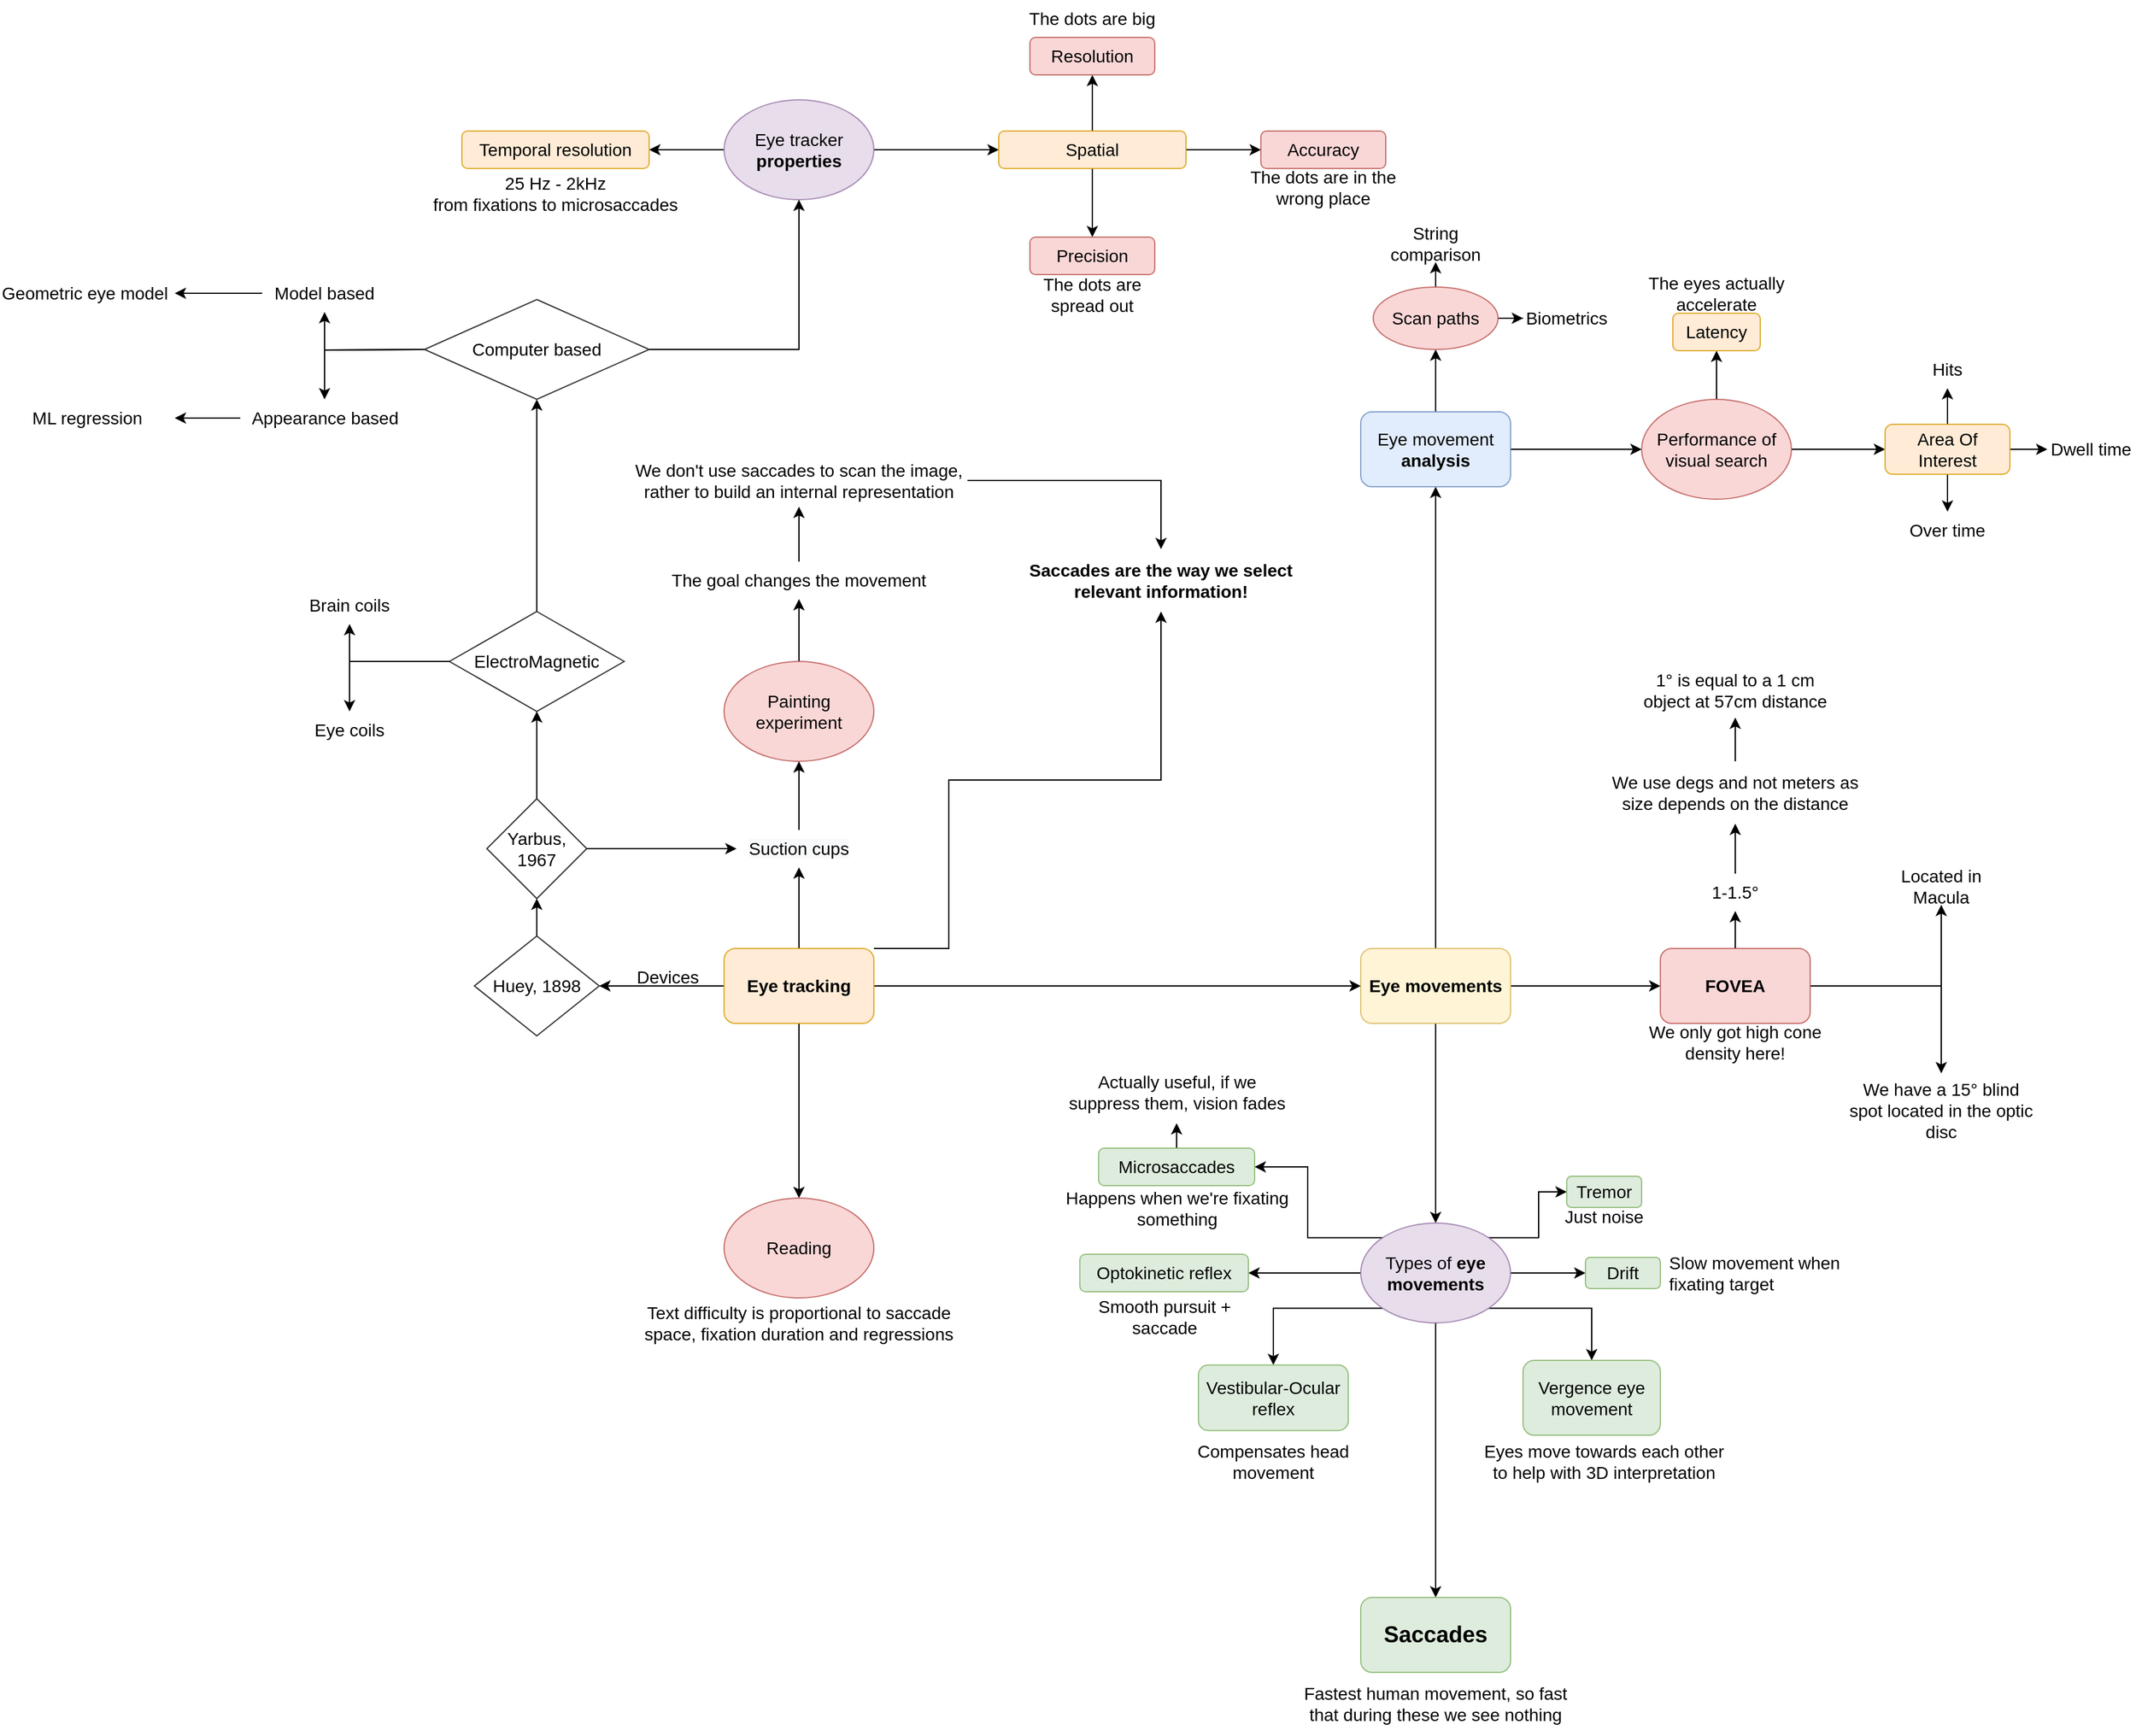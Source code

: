 <mxfile version="15.5.5" type="github">
  <diagram id="zZLbu7beJ-TZo7IKHToy" name="Page-1">
    <mxGraphModel dx="2521" dy="2206" grid="1" gridSize="10" guides="1" tooltips="1" connect="1" arrows="1" fold="1" page="1" pageScale="1" pageWidth="827" pageHeight="1169" math="0" shadow="0">
      <root>
        <mxCell id="0" />
        <mxCell id="1" parent="0" />
        <mxCell id="1Gu3-vo8YblSPkT1b_ZM-3" style="edgeStyle=orthogonalEdgeStyle;rounded=0;orthogonalLoop=1;jettySize=auto;html=1;entryX=0;entryY=0.5;entryDx=0;entryDy=0;fontSize=14;targetPerimeterSpacing=6;" edge="1" parent="1" source="1Gu3-vo8YblSPkT1b_ZM-1" target="1Gu3-vo8YblSPkT1b_ZM-2">
          <mxGeometry relative="1" as="geometry" />
        </mxCell>
        <mxCell id="1Gu3-vo8YblSPkT1b_ZM-7" style="edgeStyle=orthogonalEdgeStyle;rounded=0;orthogonalLoop=1;jettySize=auto;html=1;entryX=0.5;entryY=1;entryDx=0;entryDy=0;fontSize=14;targetPerimeterSpacing=6;" edge="1" parent="1" source="1Gu3-vo8YblSPkT1b_ZM-1" target="1Gu3-vo8YblSPkT1b_ZM-6">
          <mxGeometry relative="1" as="geometry" />
        </mxCell>
        <mxCell id="1Gu3-vo8YblSPkT1b_ZM-15" style="edgeStyle=orthogonalEdgeStyle;rounded=0;orthogonalLoop=1;jettySize=auto;html=1;exitX=1;exitY=0;exitDx=0;exitDy=0;entryX=0.5;entryY=1;entryDx=0;entryDy=0;fontSize=14;targetPerimeterSpacing=6;" edge="1" parent="1" source="1Gu3-vo8YblSPkT1b_ZM-1" target="1Gu3-vo8YblSPkT1b_ZM-13">
          <mxGeometry relative="1" as="geometry">
            <Array as="points">
              <mxPoint x="430" y="300" />
              <mxPoint x="430" y="165" />
              <mxPoint x="600" y="165" />
            </Array>
          </mxGeometry>
        </mxCell>
        <mxCell id="1Gu3-vo8YblSPkT1b_ZM-17" style="edgeStyle=orthogonalEdgeStyle;rounded=0;orthogonalLoop=1;jettySize=auto;html=1;entryX=1;entryY=0.5;entryDx=0;entryDy=0;fontSize=14;targetPerimeterSpacing=6;" edge="1" parent="1" source="1Gu3-vo8YblSPkT1b_ZM-1" target="1Gu3-vo8YblSPkT1b_ZM-16">
          <mxGeometry relative="1" as="geometry" />
        </mxCell>
        <mxCell id="1Gu3-vo8YblSPkT1b_ZM-59" style="edgeStyle=orthogonalEdgeStyle;rounded=0;orthogonalLoop=1;jettySize=auto;html=1;exitX=0.5;exitY=1;exitDx=0;exitDy=0;entryX=0.5;entryY=0;entryDx=0;entryDy=0;fontSize=14;targetPerimeterSpacing=6;" edge="1" parent="1" source="1Gu3-vo8YblSPkT1b_ZM-1" target="1Gu3-vo8YblSPkT1b_ZM-58">
          <mxGeometry relative="1" as="geometry" />
        </mxCell>
        <mxCell id="1Gu3-vo8YblSPkT1b_ZM-1" value="Eye tracking" style="rounded=1;whiteSpace=wrap;html=1;fontSize=14;opacity=80;fontStyle=1;fillColor=#ffe6cc;strokeColor=#d79b00;" vertex="1" parent="1">
          <mxGeometry x="250" y="300" width="120" height="60" as="geometry" />
        </mxCell>
        <mxCell id="1Gu3-vo8YblSPkT1b_ZM-62" style="edgeStyle=orthogonalEdgeStyle;rounded=0;orthogonalLoop=1;jettySize=auto;html=1;entryX=0;entryY=0.5;entryDx=0;entryDy=0;fontSize=14;targetPerimeterSpacing=6;" edge="1" parent="1" source="1Gu3-vo8YblSPkT1b_ZM-2" target="1Gu3-vo8YblSPkT1b_ZM-61">
          <mxGeometry relative="1" as="geometry" />
        </mxCell>
        <mxCell id="1Gu3-vo8YblSPkT1b_ZM-78" style="edgeStyle=orthogonalEdgeStyle;rounded=0;orthogonalLoop=1;jettySize=auto;html=1;exitX=0.5;exitY=1;exitDx=0;exitDy=0;entryX=0.5;entryY=0;entryDx=0;entryDy=0;fontSize=14;targetPerimeterSpacing=6;" edge="1" parent="1" source="1Gu3-vo8YblSPkT1b_ZM-2" target="1Gu3-vo8YblSPkT1b_ZM-77">
          <mxGeometry relative="1" as="geometry" />
        </mxCell>
        <mxCell id="1Gu3-vo8YblSPkT1b_ZM-108" style="edgeStyle=orthogonalEdgeStyle;rounded=0;orthogonalLoop=1;jettySize=auto;html=1;exitX=0.5;exitY=0;exitDx=0;exitDy=0;entryX=0.5;entryY=1;entryDx=0;entryDy=0;fontSize=14;targetPerimeterSpacing=6;" edge="1" parent="1" source="1Gu3-vo8YblSPkT1b_ZM-2" target="1Gu3-vo8YblSPkT1b_ZM-105">
          <mxGeometry relative="1" as="geometry" />
        </mxCell>
        <mxCell id="1Gu3-vo8YblSPkT1b_ZM-2" value="Eye movements" style="rounded=1;whiteSpace=wrap;html=1;fontSize=14;opacity=80;fontStyle=1;fillColor=#fff2cc;strokeColor=#d6b656;" vertex="1" parent="1">
          <mxGeometry x="760" y="300" width="120" height="60" as="geometry" />
        </mxCell>
        <mxCell id="1Gu3-vo8YblSPkT1b_ZM-10" style="edgeStyle=orthogonalEdgeStyle;rounded=0;orthogonalLoop=1;jettySize=auto;html=1;exitX=0.5;exitY=0;exitDx=0;exitDy=0;entryX=0.5;entryY=1;entryDx=0;entryDy=0;fontSize=14;targetPerimeterSpacing=6;" edge="1" parent="1" source="1Gu3-vo8YblSPkT1b_ZM-5" target="1Gu3-vo8YblSPkT1b_ZM-9">
          <mxGeometry relative="1" as="geometry" />
        </mxCell>
        <mxCell id="1Gu3-vo8YblSPkT1b_ZM-5" value="Painting experiment" style="ellipse;whiteSpace=wrap;html=1;fontSize=14;opacity=80;fillColor=#f8cecc;strokeColor=#b85450;" vertex="1" parent="1">
          <mxGeometry x="250" y="70" width="120" height="80" as="geometry" />
        </mxCell>
        <mxCell id="1Gu3-vo8YblSPkT1b_ZM-8" style="edgeStyle=orthogonalEdgeStyle;rounded=0;orthogonalLoop=1;jettySize=auto;html=1;exitX=0.5;exitY=0;exitDx=0;exitDy=0;entryX=0.5;entryY=1;entryDx=0;entryDy=0;fontSize=14;targetPerimeterSpacing=6;" edge="1" parent="1" source="1Gu3-vo8YblSPkT1b_ZM-6" target="1Gu3-vo8YblSPkT1b_ZM-5">
          <mxGeometry relative="1" as="geometry" />
        </mxCell>
        <mxCell id="1Gu3-vo8YblSPkT1b_ZM-6" value="&lt;span style=&quot;color: rgb(0 , 0 , 0) ; font-family: &amp;#34;helvetica&amp;#34; ; font-size: 14px ; font-style: normal ; font-weight: normal ; letter-spacing: normal ; text-align: center ; text-indent: 0px ; text-transform: none ; word-spacing: 0px ; background-color: rgb(248 , 249 , 250) ; text-decoration: none ; display: inline ; float: none&quot;&gt;Suction cups&lt;/span&gt;" style="text;html=1;strokeColor=none;fillColor=none;align=center;verticalAlign=middle;whiteSpace=wrap;rounded=0;fontSize=14;opacity=80;" vertex="1" parent="1">
          <mxGeometry x="260" y="205" width="100" height="30" as="geometry" />
        </mxCell>
        <mxCell id="1Gu3-vo8YblSPkT1b_ZM-11" style="edgeStyle=orthogonalEdgeStyle;rounded=0;orthogonalLoop=1;jettySize=auto;html=1;exitX=0.5;exitY=0;exitDx=0;exitDy=0;fontSize=14;targetPerimeterSpacing=6;" edge="1" parent="1" source="1Gu3-vo8YblSPkT1b_ZM-9" target="1Gu3-vo8YblSPkT1b_ZM-12">
          <mxGeometry relative="1" as="geometry">
            <mxPoint x="310" y="-50" as="targetPoint" />
          </mxGeometry>
        </mxCell>
        <mxCell id="1Gu3-vo8YblSPkT1b_ZM-9" value="The goal changes the movement" style="text;html=1;strokeColor=none;fillColor=none;align=center;verticalAlign=middle;whiteSpace=wrap;rounded=0;fontSize=14;opacity=80;" vertex="1" parent="1">
          <mxGeometry x="200" y="-10" width="220" height="30" as="geometry" />
        </mxCell>
        <mxCell id="1Gu3-vo8YblSPkT1b_ZM-14" style="edgeStyle=orthogonalEdgeStyle;rounded=0;orthogonalLoop=1;jettySize=auto;html=1;entryX=0.5;entryY=0;entryDx=0;entryDy=0;fontSize=14;targetPerimeterSpacing=6;" edge="1" parent="1" source="1Gu3-vo8YblSPkT1b_ZM-12" target="1Gu3-vo8YblSPkT1b_ZM-13">
          <mxGeometry relative="1" as="geometry" />
        </mxCell>
        <mxCell id="1Gu3-vo8YblSPkT1b_ZM-12" value="We don&#39;t use saccades to scan the image, rather to build an internal representation" style="text;html=1;strokeColor=none;fillColor=none;align=center;verticalAlign=middle;whiteSpace=wrap;rounded=0;fontSize=14;opacity=80;" vertex="1" parent="1">
          <mxGeometry x="175" y="-90" width="270" height="30" as="geometry" />
        </mxCell>
        <mxCell id="1Gu3-vo8YblSPkT1b_ZM-13" value="Saccades are the way we select relevant information!" style="text;html=1;strokeColor=none;fillColor=none;align=center;verticalAlign=middle;whiteSpace=wrap;rounded=0;fontSize=14;opacity=80;fontStyle=1" vertex="1" parent="1">
          <mxGeometry x="490" y="-20" width="220" height="50" as="geometry" />
        </mxCell>
        <mxCell id="1Gu3-vo8YblSPkT1b_ZM-20" style="edgeStyle=orthogonalEdgeStyle;rounded=0;orthogonalLoop=1;jettySize=auto;html=1;entryX=0.5;entryY=1;entryDx=0;entryDy=0;fontSize=14;targetPerimeterSpacing=6;" edge="1" parent="1" source="1Gu3-vo8YblSPkT1b_ZM-16" target="1Gu3-vo8YblSPkT1b_ZM-19">
          <mxGeometry relative="1" as="geometry" />
        </mxCell>
        <mxCell id="1Gu3-vo8YblSPkT1b_ZM-16" value="Huey, 1898" style="rhombus;whiteSpace=wrap;html=1;fontSize=14;opacity=80;" vertex="1" parent="1">
          <mxGeometry x="50" y="290" width="100" height="80" as="geometry" />
        </mxCell>
        <mxCell id="1Gu3-vo8YblSPkT1b_ZM-18" value="Devices" style="text;html=1;strokeColor=none;fillColor=none;align=center;verticalAlign=middle;whiteSpace=wrap;rounded=0;fontSize=14;opacity=80;" vertex="1" parent="1">
          <mxGeometry x="175" y="308" width="60" height="30" as="geometry" />
        </mxCell>
        <mxCell id="1Gu3-vo8YblSPkT1b_ZM-23" style="edgeStyle=orthogonalEdgeStyle;rounded=0;orthogonalLoop=1;jettySize=auto;html=1;entryX=0;entryY=0.5;entryDx=0;entryDy=0;fontSize=14;targetPerimeterSpacing=6;" edge="1" parent="1" source="1Gu3-vo8YblSPkT1b_ZM-19" target="1Gu3-vo8YblSPkT1b_ZM-6">
          <mxGeometry relative="1" as="geometry" />
        </mxCell>
        <mxCell id="1Gu3-vo8YblSPkT1b_ZM-25" style="edgeStyle=orthogonalEdgeStyle;rounded=0;orthogonalLoop=1;jettySize=auto;html=1;exitX=0.5;exitY=0;exitDx=0;exitDy=0;entryX=0.5;entryY=1;entryDx=0;entryDy=0;fontSize=14;targetPerimeterSpacing=6;" edge="1" parent="1" source="1Gu3-vo8YblSPkT1b_ZM-19" target="1Gu3-vo8YblSPkT1b_ZM-24">
          <mxGeometry relative="1" as="geometry" />
        </mxCell>
        <mxCell id="1Gu3-vo8YblSPkT1b_ZM-19" value="Yarbus, 1967" style="rhombus;whiteSpace=wrap;html=1;fontSize=14;opacity=80;" vertex="1" parent="1">
          <mxGeometry x="60" y="180" width="80" height="80" as="geometry" />
        </mxCell>
        <mxCell id="1Gu3-vo8YblSPkT1b_ZM-28" style="edgeStyle=orthogonalEdgeStyle;rounded=0;orthogonalLoop=1;jettySize=auto;html=1;exitX=0;exitY=0.5;exitDx=0;exitDy=0;entryX=0.5;entryY=1;entryDx=0;entryDy=0;fontSize=14;targetPerimeterSpacing=6;" edge="1" parent="1" source="1Gu3-vo8YblSPkT1b_ZM-24" target="1Gu3-vo8YblSPkT1b_ZM-27">
          <mxGeometry relative="1" as="geometry" />
        </mxCell>
        <mxCell id="1Gu3-vo8YblSPkT1b_ZM-29" style="edgeStyle=orthogonalEdgeStyle;rounded=0;orthogonalLoop=1;jettySize=auto;html=1;exitX=0;exitY=0.5;exitDx=0;exitDy=0;entryX=0.5;entryY=0;entryDx=0;entryDy=0;fontSize=14;targetPerimeterSpacing=6;" edge="1" parent="1" source="1Gu3-vo8YblSPkT1b_ZM-24" target="1Gu3-vo8YblSPkT1b_ZM-26">
          <mxGeometry relative="1" as="geometry" />
        </mxCell>
        <mxCell id="1Gu3-vo8YblSPkT1b_ZM-31" style="edgeStyle=orthogonalEdgeStyle;rounded=0;orthogonalLoop=1;jettySize=auto;html=1;exitX=0.5;exitY=0;exitDx=0;exitDy=0;entryX=0.5;entryY=1;entryDx=0;entryDy=0;fontSize=14;targetPerimeterSpacing=6;" edge="1" parent="1" source="1Gu3-vo8YblSPkT1b_ZM-24" target="1Gu3-vo8YblSPkT1b_ZM-30">
          <mxGeometry relative="1" as="geometry" />
        </mxCell>
        <mxCell id="1Gu3-vo8YblSPkT1b_ZM-24" value="ElectroMagnetic" style="rhombus;whiteSpace=wrap;html=1;fontSize=14;opacity=80;" vertex="1" parent="1">
          <mxGeometry x="30" y="30" width="140" height="80" as="geometry" />
        </mxCell>
        <mxCell id="1Gu3-vo8YblSPkT1b_ZM-26" value="Eye coils" style="text;html=1;strokeColor=none;fillColor=none;align=center;verticalAlign=middle;whiteSpace=wrap;rounded=0;fontSize=14;opacity=80;" vertex="1" parent="1">
          <mxGeometry x="-80" y="110" width="60" height="30" as="geometry" />
        </mxCell>
        <mxCell id="1Gu3-vo8YblSPkT1b_ZM-27" value="Brain coils" style="text;html=1;strokeColor=none;fillColor=none;align=center;verticalAlign=middle;whiteSpace=wrap;rounded=0;fontSize=14;opacity=80;" vertex="1" parent="1">
          <mxGeometry x="-100" y="10" width="100" height="30" as="geometry" />
        </mxCell>
        <mxCell id="1Gu3-vo8YblSPkT1b_ZM-41" style="edgeStyle=orthogonalEdgeStyle;rounded=0;orthogonalLoop=1;jettySize=auto;html=1;entryX=0.5;entryY=1;entryDx=0;entryDy=0;fontSize=14;targetPerimeterSpacing=6;" edge="1" parent="1" source="1Gu3-vo8YblSPkT1b_ZM-30" target="1Gu3-vo8YblSPkT1b_ZM-40">
          <mxGeometry relative="1" as="geometry" />
        </mxCell>
        <mxCell id="1Gu3-vo8YblSPkT1b_ZM-30" value="Computer based" style="rhombus;whiteSpace=wrap;html=1;fontSize=14;opacity=80;" vertex="1" parent="1">
          <mxGeometry x="10" y="-220" width="180" height="80" as="geometry" />
        </mxCell>
        <mxCell id="1Gu3-vo8YblSPkT1b_ZM-32" style="edgeStyle=orthogonalEdgeStyle;rounded=0;orthogonalLoop=1;jettySize=auto;html=1;exitX=0;exitY=0.5;exitDx=0;exitDy=0;entryX=0.5;entryY=1;entryDx=0;entryDy=0;fontSize=14;targetPerimeterSpacing=6;" edge="1" parent="1" target="1Gu3-vo8YblSPkT1b_ZM-35">
          <mxGeometry relative="1" as="geometry">
            <mxPoint x="10" y="-180" as="sourcePoint" />
          </mxGeometry>
        </mxCell>
        <mxCell id="1Gu3-vo8YblSPkT1b_ZM-33" style="edgeStyle=orthogonalEdgeStyle;rounded=0;orthogonalLoop=1;jettySize=auto;html=1;exitX=0;exitY=0.5;exitDx=0;exitDy=0;entryX=0.5;entryY=0;entryDx=0;entryDy=0;fontSize=14;targetPerimeterSpacing=6;" edge="1" parent="1" target="1Gu3-vo8YblSPkT1b_ZM-34">
          <mxGeometry relative="1" as="geometry">
            <mxPoint x="10" y="-180" as="sourcePoint" />
          </mxGeometry>
        </mxCell>
        <mxCell id="1Gu3-vo8YblSPkT1b_ZM-37" style="edgeStyle=orthogonalEdgeStyle;rounded=0;orthogonalLoop=1;jettySize=auto;html=1;entryX=1;entryY=0.5;entryDx=0;entryDy=0;fontSize=14;targetPerimeterSpacing=6;" edge="1" parent="1" source="1Gu3-vo8YblSPkT1b_ZM-34" target="1Gu3-vo8YblSPkT1b_ZM-36">
          <mxGeometry relative="1" as="geometry" />
        </mxCell>
        <mxCell id="1Gu3-vo8YblSPkT1b_ZM-34" value="Appearance based" style="text;html=1;strokeColor=none;fillColor=none;align=center;verticalAlign=middle;whiteSpace=wrap;rounded=0;fontSize=14;opacity=80;" vertex="1" parent="1">
          <mxGeometry x="-137.5" y="-140" width="135" height="30" as="geometry" />
        </mxCell>
        <mxCell id="1Gu3-vo8YblSPkT1b_ZM-39" style="edgeStyle=orthogonalEdgeStyle;rounded=0;orthogonalLoop=1;jettySize=auto;html=1;exitX=0;exitY=0.5;exitDx=0;exitDy=0;entryX=1;entryY=0.5;entryDx=0;entryDy=0;fontSize=14;targetPerimeterSpacing=6;" edge="1" parent="1" source="1Gu3-vo8YblSPkT1b_ZM-35" target="1Gu3-vo8YblSPkT1b_ZM-38">
          <mxGeometry relative="1" as="geometry" />
        </mxCell>
        <mxCell id="1Gu3-vo8YblSPkT1b_ZM-35" value="Model based" style="text;html=1;strokeColor=none;fillColor=none;align=center;verticalAlign=middle;whiteSpace=wrap;rounded=0;fontSize=14;opacity=80;" vertex="1" parent="1">
          <mxGeometry x="-120" y="-240" width="100" height="30" as="geometry" />
        </mxCell>
        <mxCell id="1Gu3-vo8YblSPkT1b_ZM-36" value="ML regression" style="text;html=1;strokeColor=none;fillColor=none;align=center;verticalAlign=middle;whiteSpace=wrap;rounded=0;fontSize=14;opacity=80;" vertex="1" parent="1">
          <mxGeometry x="-330" y="-140" width="140" height="30" as="geometry" />
        </mxCell>
        <mxCell id="1Gu3-vo8YblSPkT1b_ZM-38" value="Geometric eye model&amp;nbsp;" style="text;html=1;strokeColor=none;fillColor=none;align=center;verticalAlign=middle;whiteSpace=wrap;rounded=0;fontSize=14;opacity=80;" vertex="1" parent="1">
          <mxGeometry x="-330" y="-240" width="140" height="30" as="geometry" />
        </mxCell>
        <mxCell id="1Gu3-vo8YblSPkT1b_ZM-45" style="edgeStyle=orthogonalEdgeStyle;rounded=0;orthogonalLoop=1;jettySize=auto;html=1;exitX=0;exitY=0.5;exitDx=0;exitDy=0;entryX=1;entryY=0.5;entryDx=0;entryDy=0;fontSize=14;targetPerimeterSpacing=6;" edge="1" parent="1" source="1Gu3-vo8YblSPkT1b_ZM-40" target="1Gu3-vo8YblSPkT1b_ZM-43">
          <mxGeometry relative="1" as="geometry" />
        </mxCell>
        <mxCell id="1Gu3-vo8YblSPkT1b_ZM-46" style="edgeStyle=orthogonalEdgeStyle;rounded=0;orthogonalLoop=1;jettySize=auto;html=1;entryX=0;entryY=0.5;entryDx=0;entryDy=0;fontSize=14;targetPerimeterSpacing=6;" edge="1" parent="1" source="1Gu3-vo8YblSPkT1b_ZM-40" target="1Gu3-vo8YblSPkT1b_ZM-44">
          <mxGeometry relative="1" as="geometry" />
        </mxCell>
        <mxCell id="1Gu3-vo8YblSPkT1b_ZM-40" value="Eye tracker &lt;b&gt;properties&lt;/b&gt;" style="ellipse;whiteSpace=wrap;html=1;fontSize=14;opacity=80;fillColor=#e1d5e7;strokeColor=#9673a6;" vertex="1" parent="1">
          <mxGeometry x="250" y="-380" width="120" height="80" as="geometry" />
        </mxCell>
        <mxCell id="1Gu3-vo8YblSPkT1b_ZM-43" value="Temporal resolution" style="rounded=1;whiteSpace=wrap;html=1;fontSize=14;opacity=80;fillColor=#ffe6cc;strokeColor=#d79b00;" vertex="1" parent="1">
          <mxGeometry x="40" y="-355" width="150" height="30" as="geometry" />
        </mxCell>
        <mxCell id="1Gu3-vo8YblSPkT1b_ZM-50" style="edgeStyle=orthogonalEdgeStyle;rounded=0;orthogonalLoop=1;jettySize=auto;html=1;entryX=0.5;entryY=0;entryDx=0;entryDy=0;fontSize=14;targetPerimeterSpacing=6;" edge="1" parent="1" source="1Gu3-vo8YblSPkT1b_ZM-44" target="1Gu3-vo8YblSPkT1b_ZM-49">
          <mxGeometry relative="1" as="geometry" />
        </mxCell>
        <mxCell id="1Gu3-vo8YblSPkT1b_ZM-51" style="edgeStyle=orthogonalEdgeStyle;rounded=0;orthogonalLoop=1;jettySize=auto;html=1;entryX=0.5;entryY=1;entryDx=0;entryDy=0;fontSize=14;targetPerimeterSpacing=6;" edge="1" parent="1" source="1Gu3-vo8YblSPkT1b_ZM-44" target="1Gu3-vo8YblSPkT1b_ZM-47">
          <mxGeometry relative="1" as="geometry" />
        </mxCell>
        <mxCell id="1Gu3-vo8YblSPkT1b_ZM-52" style="edgeStyle=orthogonalEdgeStyle;rounded=0;orthogonalLoop=1;jettySize=auto;html=1;entryX=0;entryY=0.5;entryDx=0;entryDy=0;fontSize=14;targetPerimeterSpacing=6;" edge="1" parent="1" source="1Gu3-vo8YblSPkT1b_ZM-44" target="1Gu3-vo8YblSPkT1b_ZM-48">
          <mxGeometry relative="1" as="geometry" />
        </mxCell>
        <mxCell id="1Gu3-vo8YblSPkT1b_ZM-44" value="Spatial" style="rounded=1;whiteSpace=wrap;html=1;fontSize=14;opacity=80;fillColor=#ffe6cc;strokeColor=#d79b00;" vertex="1" parent="1">
          <mxGeometry x="470" y="-355" width="150" height="30" as="geometry" />
        </mxCell>
        <mxCell id="1Gu3-vo8YblSPkT1b_ZM-47" value="Resolution" style="rounded=1;whiteSpace=wrap;html=1;fontSize=14;opacity=80;fillColor=#f8cecc;strokeColor=#b85450;" vertex="1" parent="1">
          <mxGeometry x="495" y="-430" width="100" height="30" as="geometry" />
        </mxCell>
        <mxCell id="1Gu3-vo8YblSPkT1b_ZM-48" value="Accuracy" style="rounded=1;whiteSpace=wrap;html=1;fontSize=14;opacity=80;fillColor=#f8cecc;strokeColor=#b85450;" vertex="1" parent="1">
          <mxGeometry x="680" y="-355" width="100" height="30" as="geometry" />
        </mxCell>
        <mxCell id="1Gu3-vo8YblSPkT1b_ZM-49" value="Precision" style="rounded=1;whiteSpace=wrap;html=1;fontSize=14;opacity=80;fillColor=#f8cecc;strokeColor=#b85450;" vertex="1" parent="1">
          <mxGeometry x="495" y="-270" width="100" height="30" as="geometry" />
        </mxCell>
        <mxCell id="1Gu3-vo8YblSPkT1b_ZM-53" value="25 Hz - 2kHz&lt;br&gt;from fixations to microsaccades" style="text;html=1;strokeColor=none;fillColor=none;align=center;verticalAlign=middle;whiteSpace=wrap;rounded=0;fontSize=14;opacity=80;" vertex="1" parent="1">
          <mxGeometry x="15" y="-320" width="200" height="30" as="geometry" />
        </mxCell>
        <mxCell id="1Gu3-vo8YblSPkT1b_ZM-54" value="The dots are big" style="text;html=1;strokeColor=none;fillColor=none;align=center;verticalAlign=middle;whiteSpace=wrap;rounded=0;fontSize=14;opacity=80;" vertex="1" parent="1">
          <mxGeometry x="485" y="-460" width="120" height="30" as="geometry" />
        </mxCell>
        <mxCell id="1Gu3-vo8YblSPkT1b_ZM-55" value="The dots are in the wrong place" style="text;html=1;strokeColor=none;fillColor=none;align=center;verticalAlign=middle;whiteSpace=wrap;rounded=0;fontSize=14;opacity=80;" vertex="1" parent="1">
          <mxGeometry x="670" y="-325" width="120" height="30" as="geometry" />
        </mxCell>
        <mxCell id="1Gu3-vo8YblSPkT1b_ZM-56" value="The dots are spread out" style="text;html=1;strokeColor=none;fillColor=none;align=center;verticalAlign=middle;whiteSpace=wrap;rounded=0;fontSize=14;opacity=80;" vertex="1" parent="1">
          <mxGeometry x="485" y="-239" width="120" height="30" as="geometry" />
        </mxCell>
        <mxCell id="1Gu3-vo8YblSPkT1b_ZM-58" value="Reading" style="ellipse;whiteSpace=wrap;html=1;fontSize=14;opacity=80;fillColor=#f8cecc;strokeColor=#b85450;" vertex="1" parent="1">
          <mxGeometry x="250" y="500" width="120" height="80" as="geometry" />
        </mxCell>
        <mxCell id="1Gu3-vo8YblSPkT1b_ZM-60" value="Text difficulty is proportional to saccade space, fixation duration and regressions" style="text;html=1;strokeColor=none;fillColor=none;align=center;verticalAlign=middle;whiteSpace=wrap;rounded=0;fontSize=14;opacity=80;" vertex="1" parent="1">
          <mxGeometry x="180" y="580" width="260" height="40" as="geometry" />
        </mxCell>
        <mxCell id="1Gu3-vo8YblSPkT1b_ZM-73" style="edgeStyle=orthogonalEdgeStyle;rounded=0;orthogonalLoop=1;jettySize=auto;html=1;exitX=1;exitY=0.5;exitDx=0;exitDy=0;entryX=0.5;entryY=1;entryDx=0;entryDy=0;fontSize=14;targetPerimeterSpacing=6;" edge="1" parent="1" source="1Gu3-vo8YblSPkT1b_ZM-61" target="1Gu3-vo8YblSPkT1b_ZM-64">
          <mxGeometry relative="1" as="geometry" />
        </mxCell>
        <mxCell id="1Gu3-vo8YblSPkT1b_ZM-74" style="edgeStyle=orthogonalEdgeStyle;rounded=0;orthogonalLoop=1;jettySize=auto;html=1;exitX=0.5;exitY=0;exitDx=0;exitDy=0;entryX=0.5;entryY=1;entryDx=0;entryDy=0;fontSize=14;targetPerimeterSpacing=6;" edge="1" parent="1" source="1Gu3-vo8YblSPkT1b_ZM-61" target="1Gu3-vo8YblSPkT1b_ZM-67">
          <mxGeometry relative="1" as="geometry" />
        </mxCell>
        <mxCell id="1Gu3-vo8YblSPkT1b_ZM-76" style="edgeStyle=orthogonalEdgeStyle;rounded=0;orthogonalLoop=1;jettySize=auto;html=1;entryX=0.5;entryY=0;entryDx=0;entryDy=0;fontSize=14;targetPerimeterSpacing=6;" edge="1" parent="1" source="1Gu3-vo8YblSPkT1b_ZM-61" target="1Gu3-vo8YblSPkT1b_ZM-75">
          <mxGeometry relative="1" as="geometry" />
        </mxCell>
        <mxCell id="1Gu3-vo8YblSPkT1b_ZM-61" value="&lt;b&gt;FOVEA&lt;/b&gt;" style="rounded=1;whiteSpace=wrap;html=1;fontSize=14;opacity=80;fillColor=#f8cecc;strokeColor=#b85450;" vertex="1" parent="1">
          <mxGeometry x="1000" y="300" width="120" height="60" as="geometry" />
        </mxCell>
        <mxCell id="1Gu3-vo8YblSPkT1b_ZM-63" value="We only got high cone density here!" style="text;html=1;strokeColor=none;fillColor=none;align=center;verticalAlign=middle;whiteSpace=wrap;rounded=0;fontSize=14;opacity=80;" vertex="1" parent="1">
          <mxGeometry x="985" y="360" width="150" height="30" as="geometry" />
        </mxCell>
        <mxCell id="1Gu3-vo8YblSPkT1b_ZM-64" value="Located in Macula" style="text;html=1;strokeColor=none;fillColor=none;align=center;verticalAlign=middle;whiteSpace=wrap;rounded=0;fontSize=14;opacity=80;" vertex="1" parent="1">
          <mxGeometry x="1180" y="235" width="90" height="30" as="geometry" />
        </mxCell>
        <mxCell id="1Gu3-vo8YblSPkT1b_ZM-70" style="edgeStyle=orthogonalEdgeStyle;rounded=0;orthogonalLoop=1;jettySize=auto;html=1;entryX=0.5;entryY=1;entryDx=0;entryDy=0;fontSize=14;targetPerimeterSpacing=6;" edge="1" parent="1" source="1Gu3-vo8YblSPkT1b_ZM-67" target="1Gu3-vo8YblSPkT1b_ZM-68">
          <mxGeometry relative="1" as="geometry" />
        </mxCell>
        <mxCell id="1Gu3-vo8YblSPkT1b_ZM-67" value="1-1.5°" style="text;html=1;strokeColor=none;fillColor=none;align=center;verticalAlign=middle;whiteSpace=wrap;rounded=0;fontSize=14;opacity=80;" vertex="1" parent="1">
          <mxGeometry x="1030" y="240" width="60" height="30" as="geometry" />
        </mxCell>
        <mxCell id="1Gu3-vo8YblSPkT1b_ZM-72" style="edgeStyle=orthogonalEdgeStyle;rounded=0;orthogonalLoop=1;jettySize=auto;html=1;entryX=0.5;entryY=1;entryDx=0;entryDy=0;fontSize=14;targetPerimeterSpacing=6;" edge="1" parent="1" source="1Gu3-vo8YblSPkT1b_ZM-68" target="1Gu3-vo8YblSPkT1b_ZM-71">
          <mxGeometry relative="1" as="geometry" />
        </mxCell>
        <mxCell id="1Gu3-vo8YblSPkT1b_ZM-68" value="We use degs and not meters as size depends on the distance" style="text;html=1;strokeColor=none;fillColor=none;align=center;verticalAlign=middle;whiteSpace=wrap;rounded=0;fontSize=14;opacity=80;" vertex="1" parent="1">
          <mxGeometry x="950" y="150" width="220" height="50" as="geometry" />
        </mxCell>
        <mxCell id="1Gu3-vo8YblSPkT1b_ZM-71" value="1° is equal to a 1 cm object at 57cm distance" style="text;html=1;strokeColor=none;fillColor=none;align=center;verticalAlign=middle;whiteSpace=wrap;rounded=0;fontSize=14;opacity=80;" vertex="1" parent="1">
          <mxGeometry x="980" y="70" width="160" height="45" as="geometry" />
        </mxCell>
        <mxCell id="1Gu3-vo8YblSPkT1b_ZM-75" value="We have a 15° blind spot located in the optic disc" style="text;html=1;strokeColor=none;fillColor=none;align=center;verticalAlign=middle;whiteSpace=wrap;rounded=0;fontSize=14;opacity=80;" vertex="1" parent="1">
          <mxGeometry x="1150" y="400" width="150" height="60" as="geometry" />
        </mxCell>
        <mxCell id="1Gu3-vo8YblSPkT1b_ZM-86" style="edgeStyle=orthogonalEdgeStyle;rounded=0;orthogonalLoop=1;jettySize=auto;html=1;exitX=0;exitY=0;exitDx=0;exitDy=0;entryX=1;entryY=0.5;entryDx=0;entryDy=0;fontSize=14;targetPerimeterSpacing=6;" edge="1" parent="1" source="1Gu3-vo8YblSPkT1b_ZM-77" target="1Gu3-vo8YblSPkT1b_ZM-85">
          <mxGeometry relative="1" as="geometry" />
        </mxCell>
        <mxCell id="1Gu3-vo8YblSPkT1b_ZM-87" style="edgeStyle=orthogonalEdgeStyle;rounded=0;orthogonalLoop=1;jettySize=auto;html=1;exitX=0;exitY=0.5;exitDx=0;exitDy=0;entryX=1;entryY=0.5;entryDx=0;entryDy=0;fontSize=14;targetPerimeterSpacing=6;" edge="1" parent="1" source="1Gu3-vo8YblSPkT1b_ZM-77" target="1Gu3-vo8YblSPkT1b_ZM-84">
          <mxGeometry relative="1" as="geometry" />
        </mxCell>
        <mxCell id="1Gu3-vo8YblSPkT1b_ZM-89" style="edgeStyle=orthogonalEdgeStyle;rounded=0;orthogonalLoop=1;jettySize=auto;html=1;exitX=0;exitY=1;exitDx=0;exitDy=0;entryX=0.5;entryY=0;entryDx=0;entryDy=0;fontSize=14;targetPerimeterSpacing=6;" edge="1" parent="1" source="1Gu3-vo8YblSPkT1b_ZM-77" target="1Gu3-vo8YblSPkT1b_ZM-83">
          <mxGeometry relative="1" as="geometry" />
        </mxCell>
        <mxCell id="1Gu3-vo8YblSPkT1b_ZM-90" style="edgeStyle=orthogonalEdgeStyle;rounded=0;orthogonalLoop=1;jettySize=auto;html=1;exitX=1;exitY=1;exitDx=0;exitDy=0;entryX=0.5;entryY=0;entryDx=0;entryDy=0;fontSize=14;targetPerimeterSpacing=6;" edge="1" parent="1" source="1Gu3-vo8YblSPkT1b_ZM-77" target="1Gu3-vo8YblSPkT1b_ZM-82">
          <mxGeometry relative="1" as="geometry" />
        </mxCell>
        <mxCell id="1Gu3-vo8YblSPkT1b_ZM-91" style="edgeStyle=orthogonalEdgeStyle;rounded=0;orthogonalLoop=1;jettySize=auto;html=1;exitX=1;exitY=0.5;exitDx=0;exitDy=0;entryX=0;entryY=0.5;entryDx=0;entryDy=0;fontSize=14;targetPerimeterSpacing=6;" edge="1" parent="1" source="1Gu3-vo8YblSPkT1b_ZM-77" target="1Gu3-vo8YblSPkT1b_ZM-81">
          <mxGeometry relative="1" as="geometry" />
        </mxCell>
        <mxCell id="1Gu3-vo8YblSPkT1b_ZM-92" style="edgeStyle=orthogonalEdgeStyle;rounded=0;orthogonalLoop=1;jettySize=auto;html=1;exitX=1;exitY=0;exitDx=0;exitDy=0;entryX=0;entryY=0.5;entryDx=0;entryDy=0;fontSize=14;targetPerimeterSpacing=6;" edge="1" parent="1" source="1Gu3-vo8YblSPkT1b_ZM-77" target="1Gu3-vo8YblSPkT1b_ZM-80">
          <mxGeometry relative="1" as="geometry" />
        </mxCell>
        <mxCell id="1Gu3-vo8YblSPkT1b_ZM-102" style="edgeStyle=orthogonalEdgeStyle;rounded=0;orthogonalLoop=1;jettySize=auto;html=1;exitX=0.5;exitY=1;exitDx=0;exitDy=0;entryX=0.5;entryY=0;entryDx=0;entryDy=0;fontSize=14;targetPerimeterSpacing=6;" edge="1" parent="1" source="1Gu3-vo8YblSPkT1b_ZM-77" target="1Gu3-vo8YblSPkT1b_ZM-103">
          <mxGeometry relative="1" as="geometry">
            <mxPoint x="820" y="860" as="targetPoint" />
          </mxGeometry>
        </mxCell>
        <mxCell id="1Gu3-vo8YblSPkT1b_ZM-77" value="Types of&lt;b&gt; eye movements&lt;/b&gt;" style="ellipse;whiteSpace=wrap;html=1;fontSize=14;opacity=80;fillColor=#e1d5e7;strokeColor=#9673a6;" vertex="1" parent="1">
          <mxGeometry x="760" y="520" width="120" height="80" as="geometry" />
        </mxCell>
        <mxCell id="1Gu3-vo8YblSPkT1b_ZM-80" value="Tremor" style="rounded=1;whiteSpace=wrap;html=1;fontSize=14;opacity=80;fillColor=#d5e8d4;strokeColor=#82b366;" vertex="1" parent="1">
          <mxGeometry x="925" y="482.5" width="60" height="25" as="geometry" />
        </mxCell>
        <mxCell id="1Gu3-vo8YblSPkT1b_ZM-81" value="Drift" style="rounded=1;whiteSpace=wrap;html=1;fontSize=14;opacity=80;fillColor=#d5e8d4;strokeColor=#82b366;" vertex="1" parent="1">
          <mxGeometry x="940" y="547.5" width="60" height="25" as="geometry" />
        </mxCell>
        <mxCell id="1Gu3-vo8YblSPkT1b_ZM-82" value="Vergence eye movement" style="rounded=1;whiteSpace=wrap;html=1;fontSize=14;opacity=80;fillColor=#d5e8d4;strokeColor=#82b366;" vertex="1" parent="1">
          <mxGeometry x="890" y="630" width="110" height="60" as="geometry" />
        </mxCell>
        <mxCell id="1Gu3-vo8YblSPkT1b_ZM-83" value="Vestibular-Ocular reflex" style="rounded=1;whiteSpace=wrap;html=1;fontSize=14;opacity=80;fillColor=#d5e8d4;strokeColor=#82b366;" vertex="1" parent="1">
          <mxGeometry x="630" y="633.75" width="120" height="52.5" as="geometry" />
        </mxCell>
        <mxCell id="1Gu3-vo8YblSPkT1b_ZM-84" value="Optokinetic reflex" style="rounded=1;whiteSpace=wrap;html=1;fontSize=14;opacity=80;fillColor=#d5e8d4;strokeColor=#82b366;" vertex="1" parent="1">
          <mxGeometry x="535" y="545" width="135" height="30" as="geometry" />
        </mxCell>
        <mxCell id="1Gu3-vo8YblSPkT1b_ZM-100" style="edgeStyle=orthogonalEdgeStyle;rounded=0;orthogonalLoop=1;jettySize=auto;html=1;exitX=0.5;exitY=0;exitDx=0;exitDy=0;entryX=0.5;entryY=1;entryDx=0;entryDy=0;fontSize=14;targetPerimeterSpacing=6;" edge="1" parent="1" source="1Gu3-vo8YblSPkT1b_ZM-85" target="1Gu3-vo8YblSPkT1b_ZM-99">
          <mxGeometry relative="1" as="geometry" />
        </mxCell>
        <mxCell id="1Gu3-vo8YblSPkT1b_ZM-85" value="Microsaccades" style="rounded=1;whiteSpace=wrap;html=1;fontSize=14;opacity=80;fillColor=#d5e8d4;strokeColor=#82b366;" vertex="1" parent="1">
          <mxGeometry x="550" y="460" width="125" height="30" as="geometry" />
        </mxCell>
        <mxCell id="1Gu3-vo8YblSPkT1b_ZM-93" value="Just noise" style="text;html=1;strokeColor=none;fillColor=none;align=center;verticalAlign=middle;whiteSpace=wrap;rounded=0;fontSize=14;opacity=80;" vertex="1" parent="1">
          <mxGeometry x="905" y="500" width="100" height="30" as="geometry" />
        </mxCell>
        <mxCell id="1Gu3-vo8YblSPkT1b_ZM-94" value="Slow movement when fixating target" style="text;html=1;strokeColor=none;fillColor=none;align=left;verticalAlign=middle;whiteSpace=wrap;rounded=0;fontSize=14;opacity=80;" vertex="1" parent="1">
          <mxGeometry x="1005" y="520" width="140" height="80" as="geometry" />
        </mxCell>
        <mxCell id="1Gu3-vo8YblSPkT1b_ZM-95" value="Eyes move towards each other to help with 3D interpretation" style="text;html=1;strokeColor=none;fillColor=none;align=center;verticalAlign=middle;whiteSpace=wrap;rounded=0;fontSize=14;opacity=80;" vertex="1" parent="1">
          <mxGeometry x="855" y="686.25" width="200" height="50" as="geometry" />
        </mxCell>
        <mxCell id="1Gu3-vo8YblSPkT1b_ZM-96" value="Compensates head movement" style="text;html=1;strokeColor=none;fillColor=none;align=center;verticalAlign=middle;whiteSpace=wrap;rounded=0;fontSize=14;opacity=80;" vertex="1" parent="1">
          <mxGeometry x="610" y="686.25" width="160" height="50" as="geometry" />
        </mxCell>
        <mxCell id="1Gu3-vo8YblSPkT1b_ZM-97" value="Smooth pursuit + saccade" style="text;html=1;strokeColor=none;fillColor=none;align=center;verticalAlign=middle;whiteSpace=wrap;rounded=0;fontSize=14;opacity=80;" vertex="1" parent="1">
          <mxGeometry x="542.5" y="580" width="120" height="30" as="geometry" />
        </mxCell>
        <mxCell id="1Gu3-vo8YblSPkT1b_ZM-98" value="Happens when we&#39;re fixating something" style="text;html=1;strokeColor=none;fillColor=none;align=center;verticalAlign=middle;whiteSpace=wrap;rounded=0;fontSize=14;opacity=80;" vertex="1" parent="1">
          <mxGeometry x="507.5" y="482.5" width="210" height="50" as="geometry" />
        </mxCell>
        <mxCell id="1Gu3-vo8YblSPkT1b_ZM-99" value="Actually useful, if we suppress them, vision fades" style="text;html=1;strokeColor=none;fillColor=none;align=center;verticalAlign=middle;whiteSpace=wrap;rounded=0;fontSize=14;opacity=80;" vertex="1" parent="1">
          <mxGeometry x="522.5" y="390" width="180" height="50" as="geometry" />
        </mxCell>
        <mxCell id="1Gu3-vo8YblSPkT1b_ZM-103" value="&lt;b style=&quot;font-size: 18px;&quot;&gt;Saccades&lt;/b&gt;" style="rounded=1;whiteSpace=wrap;html=1;fontSize=18;align=center;opacity=80;fillColor=#d5e8d4;strokeColor=#82b366;" vertex="1" parent="1">
          <mxGeometry x="760" y="820" width="120" height="60" as="geometry" />
        </mxCell>
        <mxCell id="1Gu3-vo8YblSPkT1b_ZM-104" value="Fastest human movement, so fast that during these we see nothing" style="text;html=1;strokeColor=none;fillColor=none;align=center;verticalAlign=middle;whiteSpace=wrap;rounded=0;fontSize=14;opacity=80;" vertex="1" parent="1">
          <mxGeometry x="700" y="880" width="240" height="50" as="geometry" />
        </mxCell>
        <mxCell id="1Gu3-vo8YblSPkT1b_ZM-110" style="edgeStyle=orthogonalEdgeStyle;rounded=0;orthogonalLoop=1;jettySize=auto;html=1;exitX=1;exitY=0.5;exitDx=0;exitDy=0;entryX=0;entryY=0.5;entryDx=0;entryDy=0;fontSize=14;targetPerimeterSpacing=6;" edge="1" parent="1" source="1Gu3-vo8YblSPkT1b_ZM-105" target="1Gu3-vo8YblSPkT1b_ZM-109">
          <mxGeometry relative="1" as="geometry" />
        </mxCell>
        <mxCell id="1Gu3-vo8YblSPkT1b_ZM-125" style="edgeStyle=orthogonalEdgeStyle;rounded=0;orthogonalLoop=1;jettySize=auto;html=1;exitX=0.5;exitY=0;exitDx=0;exitDy=0;entryX=0.5;entryY=1;entryDx=0;entryDy=0;fontSize=14;targetPerimeterSpacing=6;" edge="1" parent="1" source="1Gu3-vo8YblSPkT1b_ZM-105" target="1Gu3-vo8YblSPkT1b_ZM-124">
          <mxGeometry relative="1" as="geometry" />
        </mxCell>
        <mxCell id="1Gu3-vo8YblSPkT1b_ZM-105" value="Eye movement &lt;b&gt;analysis&lt;/b&gt;" style="rounded=1;whiteSpace=wrap;html=1;fontSize=14;align=center;opacity=80;fillColor=#dae8fc;strokeColor=#6c8ebf;" vertex="1" parent="1">
          <mxGeometry x="760" y="-130" width="120" height="60" as="geometry" />
        </mxCell>
        <mxCell id="1Gu3-vo8YblSPkT1b_ZM-113" style="edgeStyle=orthogonalEdgeStyle;rounded=0;orthogonalLoop=1;jettySize=auto;html=1;exitX=0.5;exitY=0;exitDx=0;exitDy=0;entryX=0.5;entryY=1;entryDx=0;entryDy=0;fontSize=14;targetPerimeterSpacing=6;" edge="1" parent="1" source="1Gu3-vo8YblSPkT1b_ZM-109" target="1Gu3-vo8YblSPkT1b_ZM-112">
          <mxGeometry relative="1" as="geometry" />
        </mxCell>
        <mxCell id="1Gu3-vo8YblSPkT1b_ZM-116" style="edgeStyle=orthogonalEdgeStyle;rounded=0;orthogonalLoop=1;jettySize=auto;html=1;exitX=1;exitY=0.5;exitDx=0;exitDy=0;entryX=0;entryY=0.5;entryDx=0;entryDy=0;fontSize=14;targetPerimeterSpacing=6;" edge="1" parent="1" source="1Gu3-vo8YblSPkT1b_ZM-109" target="1Gu3-vo8YblSPkT1b_ZM-115">
          <mxGeometry relative="1" as="geometry" />
        </mxCell>
        <mxCell id="1Gu3-vo8YblSPkT1b_ZM-109" value="Performance of visual search" style="ellipse;whiteSpace=wrap;html=1;fontSize=14;align=center;opacity=80;fillColor=#f8cecc;strokeColor=#b85450;" vertex="1" parent="1">
          <mxGeometry x="985" y="-140" width="120" height="80" as="geometry" />
        </mxCell>
        <mxCell id="1Gu3-vo8YblSPkT1b_ZM-112" value="Latency" style="rounded=1;whiteSpace=wrap;html=1;fontSize=14;align=center;opacity=80;fillColor=#ffe6cc;strokeColor=#d79b00;" vertex="1" parent="1">
          <mxGeometry x="1010" y="-209" width="70" height="30" as="geometry" />
        </mxCell>
        <mxCell id="1Gu3-vo8YblSPkT1b_ZM-114" value="The eyes actually accelerate" style="text;html=1;strokeColor=none;fillColor=none;align=center;verticalAlign=middle;whiteSpace=wrap;rounded=0;fontSize=14;opacity=80;" vertex="1" parent="1">
          <mxGeometry x="970" y="-240" width="150" height="30" as="geometry" />
        </mxCell>
        <mxCell id="1Gu3-vo8YblSPkT1b_ZM-118" style="edgeStyle=orthogonalEdgeStyle;rounded=0;orthogonalLoop=1;jettySize=auto;html=1;entryX=0;entryY=0.5;entryDx=0;entryDy=0;fontSize=14;targetPerimeterSpacing=6;" edge="1" parent="1" source="1Gu3-vo8YblSPkT1b_ZM-115" target="1Gu3-vo8YblSPkT1b_ZM-117">
          <mxGeometry relative="1" as="geometry" />
        </mxCell>
        <mxCell id="1Gu3-vo8YblSPkT1b_ZM-121" style="edgeStyle=orthogonalEdgeStyle;rounded=0;orthogonalLoop=1;jettySize=auto;html=1;exitX=0.5;exitY=0;exitDx=0;exitDy=0;entryX=0.5;entryY=1;entryDx=0;entryDy=0;fontSize=14;targetPerimeterSpacing=6;" edge="1" parent="1" source="1Gu3-vo8YblSPkT1b_ZM-115" target="1Gu3-vo8YblSPkT1b_ZM-119">
          <mxGeometry relative="1" as="geometry" />
        </mxCell>
        <mxCell id="1Gu3-vo8YblSPkT1b_ZM-123" style="edgeStyle=orthogonalEdgeStyle;rounded=0;orthogonalLoop=1;jettySize=auto;html=1;exitX=0.5;exitY=1;exitDx=0;exitDy=0;entryX=0.5;entryY=0;entryDx=0;entryDy=0;fontSize=14;targetPerimeterSpacing=6;" edge="1" parent="1" source="1Gu3-vo8YblSPkT1b_ZM-115" target="1Gu3-vo8YblSPkT1b_ZM-122">
          <mxGeometry relative="1" as="geometry" />
        </mxCell>
        <mxCell id="1Gu3-vo8YblSPkT1b_ZM-115" value="Area Of Interest" style="rounded=1;whiteSpace=wrap;html=1;fontSize=14;align=center;opacity=80;fillColor=#ffe6cc;strokeColor=#d79b00;" vertex="1" parent="1">
          <mxGeometry x="1180" y="-120" width="100" height="40" as="geometry" />
        </mxCell>
        <mxCell id="1Gu3-vo8YblSPkT1b_ZM-117" value="Dwell time" style="text;html=1;strokeColor=none;fillColor=none;align=center;verticalAlign=middle;whiteSpace=wrap;rounded=0;fontSize=14;opacity=80;" vertex="1" parent="1">
          <mxGeometry x="1310" y="-115" width="70" height="30" as="geometry" />
        </mxCell>
        <mxCell id="1Gu3-vo8YblSPkT1b_ZM-119" value="Hits" style="text;html=1;strokeColor=none;fillColor=none;align=center;verticalAlign=middle;whiteSpace=wrap;rounded=0;fontSize=14;opacity=80;" vertex="1" parent="1">
          <mxGeometry x="1200" y="-179" width="60" height="30" as="geometry" />
        </mxCell>
        <mxCell id="1Gu3-vo8YblSPkT1b_ZM-122" value="Over time" style="text;html=1;strokeColor=none;fillColor=none;align=center;verticalAlign=middle;whiteSpace=wrap;rounded=0;fontSize=14;opacity=80;" vertex="1" parent="1">
          <mxGeometry x="1190" y="-50" width="80" height="30" as="geometry" />
        </mxCell>
        <mxCell id="1Gu3-vo8YblSPkT1b_ZM-127" style="edgeStyle=orthogonalEdgeStyle;rounded=0;orthogonalLoop=1;jettySize=auto;html=1;entryX=0;entryY=0.5;entryDx=0;entryDy=0;fontSize=14;targetPerimeterSpacing=6;" edge="1" parent="1" source="1Gu3-vo8YblSPkT1b_ZM-124" target="1Gu3-vo8YblSPkT1b_ZM-126">
          <mxGeometry relative="1" as="geometry" />
        </mxCell>
        <mxCell id="1Gu3-vo8YblSPkT1b_ZM-130" style="edgeStyle=orthogonalEdgeStyle;rounded=0;orthogonalLoop=1;jettySize=auto;html=1;exitX=0.5;exitY=0;exitDx=0;exitDy=0;entryX=0.5;entryY=1;entryDx=0;entryDy=0;fontSize=14;targetPerimeterSpacing=6;" edge="1" parent="1" source="1Gu3-vo8YblSPkT1b_ZM-124" target="1Gu3-vo8YblSPkT1b_ZM-129">
          <mxGeometry relative="1" as="geometry" />
        </mxCell>
        <mxCell id="1Gu3-vo8YblSPkT1b_ZM-124" value="Scan paths" style="ellipse;whiteSpace=wrap;html=1;fontSize=14;align=center;opacity=80;fillColor=#f8cecc;strokeColor=#b85450;" vertex="1" parent="1">
          <mxGeometry x="770" y="-230" width="100" height="50" as="geometry" />
        </mxCell>
        <mxCell id="1Gu3-vo8YblSPkT1b_ZM-126" value="Biometrics" style="text;html=1;strokeColor=none;fillColor=none;align=center;verticalAlign=middle;whiteSpace=wrap;rounded=0;fontSize=14;opacity=80;" vertex="1" parent="1">
          <mxGeometry x="890" y="-220" width="70" height="30" as="geometry" />
        </mxCell>
        <mxCell id="1Gu3-vo8YblSPkT1b_ZM-129" value="String comparison" style="text;html=1;strokeColor=none;fillColor=none;align=center;verticalAlign=middle;whiteSpace=wrap;rounded=0;fontSize=14;opacity=80;" vertex="1" parent="1">
          <mxGeometry x="790" y="-280" width="60" height="30" as="geometry" />
        </mxCell>
      </root>
    </mxGraphModel>
  </diagram>
</mxfile>
